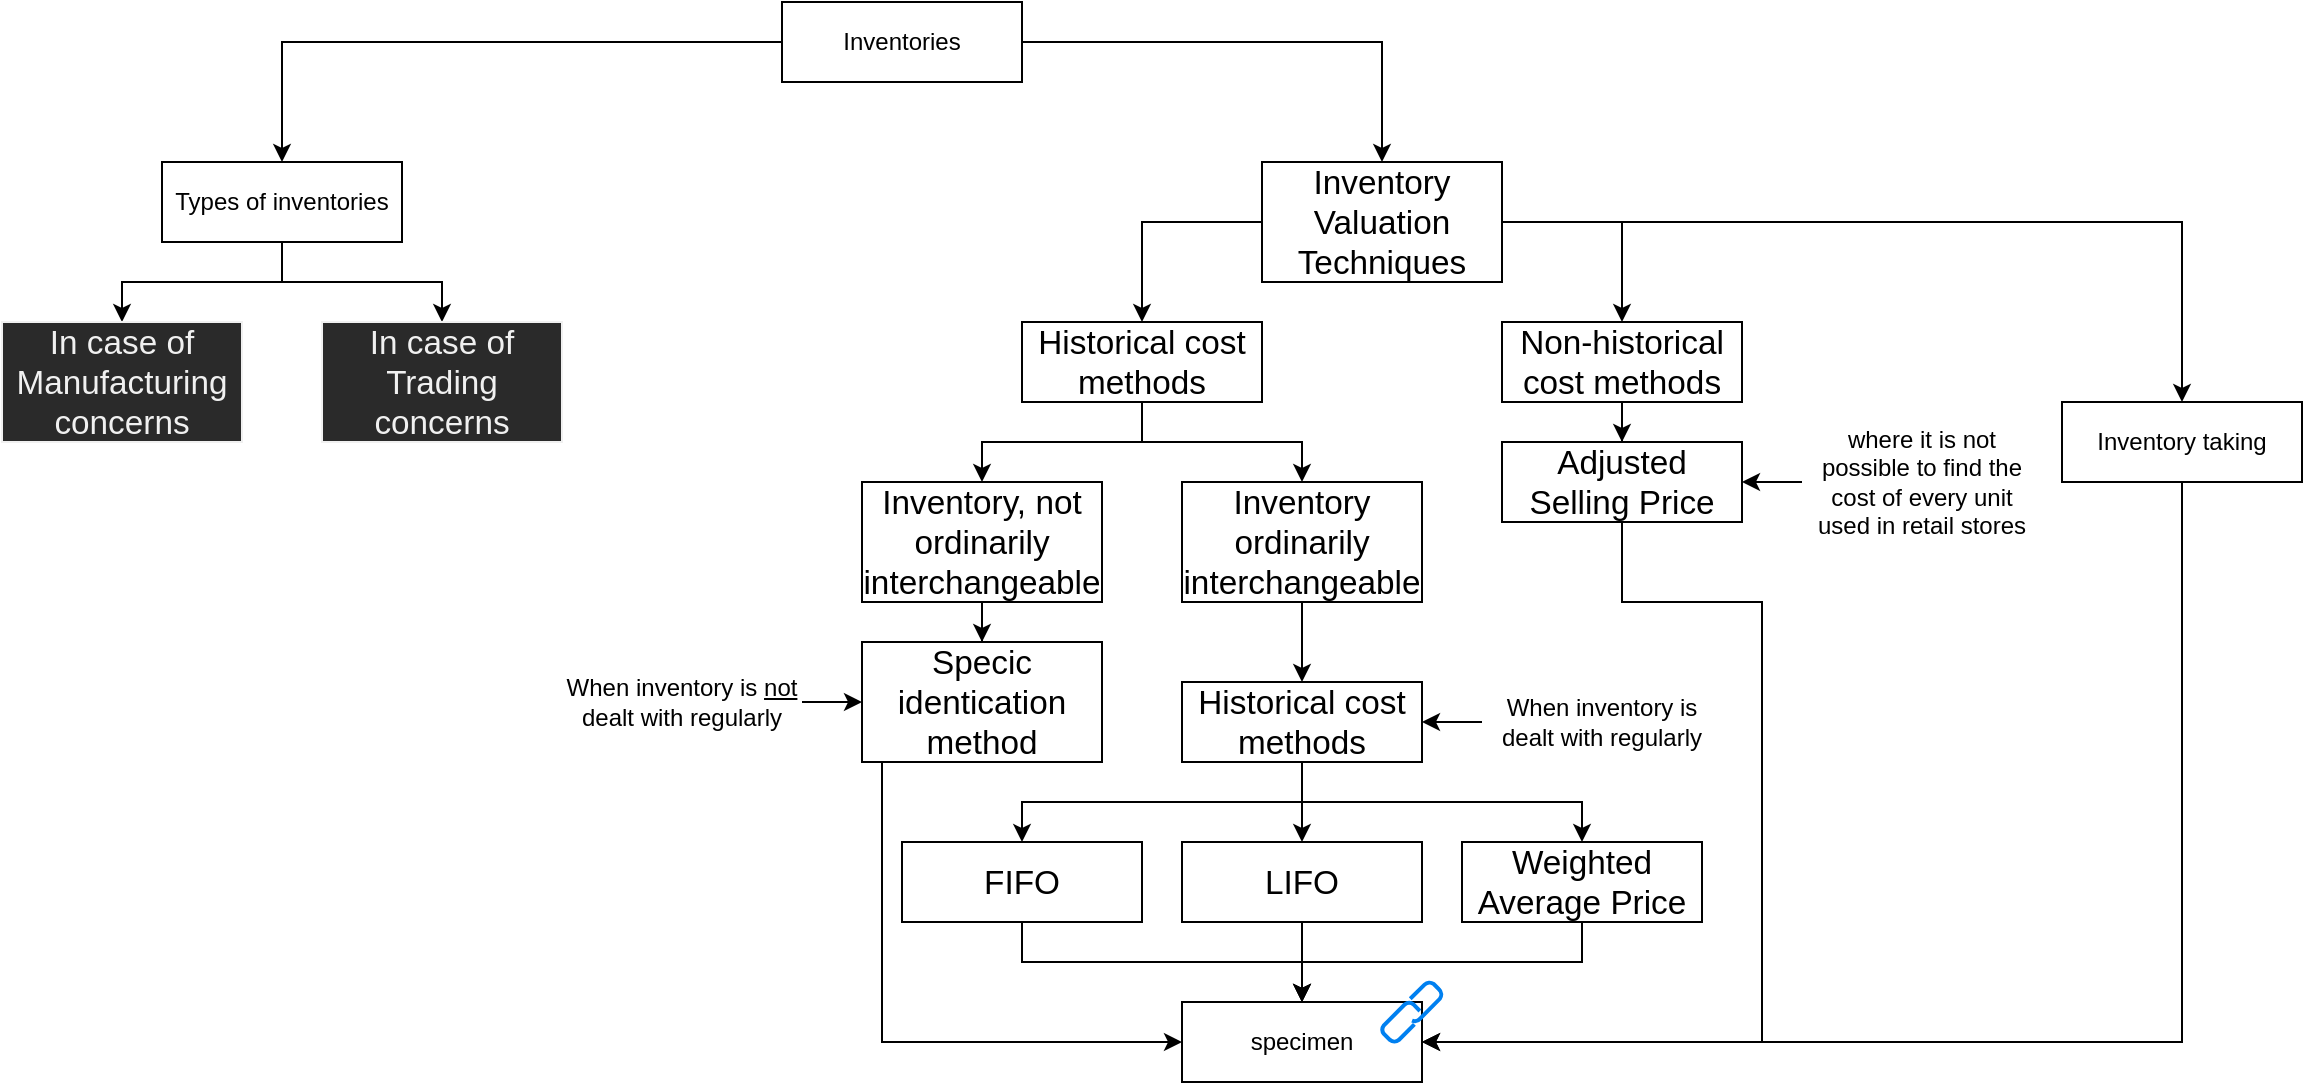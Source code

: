 <mxfile version="13.9.2" type="github">
  <diagram id="D81L5nea5nDwsRMMI9to" name="Page-1">
    <mxGraphModel dx="1108" dy="423" grid="1" gridSize="10" guides="1" tooltips="1" connect="1" arrows="1" fold="1" page="1" pageScale="1" pageWidth="850" pageHeight="1100" math="0" shadow="0">
      <root>
        <mxCell id="0" />
        <mxCell id="1" parent="0" />
        <mxCell id="q3a2ga-pM5mdqZ6wyope-1" style="edgeStyle=orthogonalEdgeStyle;rounded=0;orthogonalLoop=1;jettySize=auto;html=1;" parent="1" source="fXNb3t5X5u0wccVjVUCc-1" target="fXNb3t5X5u0wccVjVUCc-2" edge="1">
          <mxGeometry relative="1" as="geometry" />
        </mxCell>
        <mxCell id="q3a2ga-pM5mdqZ6wyope-2" style="edgeStyle=orthogonalEdgeStyle;rounded=0;orthogonalLoop=1;jettySize=auto;html=1;" parent="1" source="fXNb3t5X5u0wccVjVUCc-1" target="fXNb3t5X5u0wccVjVUCc-19" edge="1">
          <mxGeometry relative="1" as="geometry" />
        </mxCell>
        <mxCell id="fXNb3t5X5u0wccVjVUCc-1" value="Inventories" style="rounded=0;whiteSpace=wrap;html=1;" parent="1" vertex="1">
          <mxGeometry x="400" width="120" height="40" as="geometry" />
        </mxCell>
        <mxCell id="fXNb3t5X5u0wccVjVUCc-11" style="edgeStyle=orthogonalEdgeStyle;rounded=0;orthogonalLoop=1;jettySize=auto;html=1;" parent="1" source="fXNb3t5X5u0wccVjVUCc-2" target="fXNb3t5X5u0wccVjVUCc-9" edge="1">
          <mxGeometry relative="1" as="geometry" />
        </mxCell>
        <mxCell id="fXNb3t5X5u0wccVjVUCc-12" style="edgeStyle=orthogonalEdgeStyle;rounded=0;orthogonalLoop=1;jettySize=auto;html=1;" parent="1" source="fXNb3t5X5u0wccVjVUCc-2" target="fXNb3t5X5u0wccVjVUCc-8" edge="1">
          <mxGeometry relative="1" as="geometry" />
        </mxCell>
        <mxCell id="fXNb3t5X5u0wccVjVUCc-2" value="Types of inventories" style="rounded=0;whiteSpace=wrap;html=1;" parent="1" vertex="1">
          <mxGeometry x="90" y="80" width="120" height="40" as="geometry" />
        </mxCell>
        <mxCell id="fXNb3t5X5u0wccVjVUCc-3" value="&lt;span style=&quot;left: 363.448px ; top: 665.673px ; font-size: 13.333px ; font-family: sans-serif ; transform: scalex(0.985)&quot;&gt;Finished &lt;/span&gt;&lt;span style=&quot;left: 370.182px ; top: 679.007px ; font-size: 13.333px ; font-family: sans-serif ; transform: scalex(1.019)&quot;&gt;goods&lt;/span&gt;" style="rounded=0;whiteSpace=wrap;html=1;" parent="1" vertex="1" visible="0">
          <mxGeometry x="10" y="250" width="120" height="40" as="geometry" />
        </mxCell>
        <mxCell id="fXNb3t5X5u0wccVjVUCc-4" value="&lt;span style=&quot;left: 449.231px ; top: 665.887px ; font-size: 13.333px ; font-family: sans-serif ; transform: scalex(0.968)&quot;&gt;Stores and &lt;/span&gt;&lt;span style=&quot;left: 460.697px ; top: 679.221px ; font-size: 13.333px ; font-family: sans-serif ; transform: scalex(0.951)&quot;&gt;Spares&lt;/span&gt;" style="rounded=0;whiteSpace=wrap;html=1;" parent="1" vertex="1" visible="0">
          <mxGeometry x="150" y="250" width="120" height="40" as="geometry" />
        </mxCell>
        <mxCell id="fXNb3t5X5u0wccVjVUCc-5" value="&lt;span style=&quot;left: 276.248px ; top: 666.007px ; font-size: 13.333px ; font-family: sans-serif ; transform: scalex(1.035)&quot;&gt;Work-in-&lt;/span&gt;&lt;span style=&quot;left: 275.835px ; top: 679.34px ; font-size: 13.333px ; font-family: sans-serif ; transform: scalex(1.01)&quot;&gt;progress&lt;/span&gt;" style="rounded=0;whiteSpace=wrap;html=1;" parent="1" vertex="1" visible="0">
          <mxGeometry x="-130" y="250" width="120" height="40" as="geometry" />
        </mxCell>
        <mxCell id="fXNb3t5X5u0wccVjVUCc-6" value="&lt;span style=&quot;left: 550.831px ; top: 664.821px ; font-size: 13.333px ; font-family: sans-serif ; transform: scalex(0.979)&quot;&gt;Packing &lt;/span&gt;&lt;span style=&quot;left: 548.311px ; top: 678.154px ; font-size: 13.333px ; font-family: sans-serif ; transform: scalex(1.028)&quot;&gt; Material&lt;/span&gt;" style="rounded=0;whiteSpace=wrap;html=1;" parent="1" vertex="1" visible="0">
          <mxGeometry x="290" y="250" width="120" height="40" as="geometry" />
        </mxCell>
        <mxCell id="fXNb3t5X5u0wccVjVUCc-7" value="&lt;span style=&quot;left: 194.715px ; top: 665.873px ; font-size: 13.333px ; font-family: sans-serif ; transform: scalex(0.923)&quot;&gt;Raw &lt;/span&gt;&lt;span style=&quot;left: 179.568px ; top: 679.207px ; font-size: 13.333px ; font-family: sans-serif ; transform: scalex(1.029)&quot;&gt;Materials&lt;/span&gt;" style="rounded=0;whiteSpace=wrap;html=1;" parent="1" vertex="1" visible="0">
          <mxGeometry x="-270" y="250" width="120" height="40" as="geometry" />
        </mxCell>
        <mxCell id="fXNb3t5X5u0wccVjVUCc-13" style="edgeStyle=orthogonalEdgeStyle;rounded=0;orthogonalLoop=1;jettySize=auto;html=1;entryX=0.5;entryY=0;entryDx=0;entryDy=0;" parent="1" source="fXNb3t5X5u0wccVjVUCc-8" target="fXNb3t5X5u0wccVjVUCc-10" edge="1" visible="0">
          <mxGeometry relative="1" as="geometry" />
        </mxCell>
        <mxCell id="fXNb3t5X5u0wccVjVUCc-8" value="&lt;span style=&quot;left: 695.316px ; top: 568.084px ; font-size: 16.667px ; font-family: sans-serif ; transform: scalex(0.969)&quot;&gt;In case of Trading &lt;/span&gt;&lt;span style=&quot;left: 726.683px ; top: 584.75px ; font-size: 16.667px ; font-family: sans-serif ; transform: scalex(0.975)&quot;&gt;concerns&lt;/span&gt;" style="whiteSpace=wrap;html=1;align=center;treeFolding=1;treeMoving=1;newEdgeStyle={&quot;edgeStyle&quot;:&quot;elbowEdgeStyle&quot;,&quot;startArrow&quot;:&quot;none&quot;,&quot;endArrow&quot;:&quot;none&quot;};fontFamily=Helvetica;fontSize=12;fontColor=#f0f0f0;strokeColor=#f0f0f0;fillColor=#2a2a2a;" parent="1" vertex="1" collapsed="1">
          <mxGeometry x="170" y="160" width="120" height="60" as="geometry" />
        </mxCell>
        <mxCell id="DN9mmfMlcPS7LhK5njZN-2" style="edgeStyle=orthogonalEdgeStyle;rounded=0;orthogonalLoop=1;jettySize=auto;html=1;" edge="1" parent="1" source="fXNb3t5X5u0wccVjVUCc-9" target="fXNb3t5X5u0wccVjVUCc-3" visible="0">
          <mxGeometry relative="1" as="geometry" />
        </mxCell>
        <mxCell id="DN9mmfMlcPS7LhK5njZN-3" style="edgeStyle=orthogonalEdgeStyle;rounded=0;orthogonalLoop=1;jettySize=auto;html=1;" edge="1" parent="1" source="fXNb3t5X5u0wccVjVUCc-9" target="fXNb3t5X5u0wccVjVUCc-5" visible="0">
          <mxGeometry relative="1" as="geometry">
            <Array as="points">
              <mxPoint x="70" y="230" />
              <mxPoint x="-70" y="230" />
            </Array>
          </mxGeometry>
        </mxCell>
        <mxCell id="DN9mmfMlcPS7LhK5njZN-4" style="edgeStyle=orthogonalEdgeStyle;rounded=0;orthogonalLoop=1;jettySize=auto;html=1;" edge="1" parent="1" source="fXNb3t5X5u0wccVjVUCc-9" target="fXNb3t5X5u0wccVjVUCc-7" visible="0">
          <mxGeometry relative="1" as="geometry">
            <Array as="points">
              <mxPoint x="70" y="230" />
              <mxPoint x="-210" y="230" />
            </Array>
          </mxGeometry>
        </mxCell>
        <mxCell id="DN9mmfMlcPS7LhK5njZN-5" style="edgeStyle=orthogonalEdgeStyle;rounded=0;orthogonalLoop=1;jettySize=auto;html=1;" edge="1" parent="1" source="fXNb3t5X5u0wccVjVUCc-9" target="fXNb3t5X5u0wccVjVUCc-4" visible="0">
          <mxGeometry relative="1" as="geometry">
            <Array as="points">
              <mxPoint x="70" y="230" />
              <mxPoint x="210" y="230" />
            </Array>
          </mxGeometry>
        </mxCell>
        <mxCell id="DN9mmfMlcPS7LhK5njZN-6" style="edgeStyle=orthogonalEdgeStyle;rounded=0;orthogonalLoop=1;jettySize=auto;html=1;" edge="1" parent="1" source="fXNb3t5X5u0wccVjVUCc-9" target="fXNb3t5X5u0wccVjVUCc-6" visible="0">
          <mxGeometry relative="1" as="geometry">
            <Array as="points">
              <mxPoint x="70" y="230" />
              <mxPoint x="350" y="230" />
            </Array>
          </mxGeometry>
        </mxCell>
        <mxCell id="fXNb3t5X5u0wccVjVUCc-9" value="&lt;span style=&quot;left: 327.24px ; top: 558.162px ; font-size: 16.667px ; font-family: sans-serif ; transform: scalex(0.94)&quot;&gt;In case of &lt;/span&gt;&lt;span style=&quot;left: 306.274px ; top: 574.829px ; font-size: 16.667px ; font-family: sans-serif ; transform: scalex(1.038)&quot;&gt;Manufacturing &lt;/span&gt;&lt;span style=&quot;left: 328.657px ; top: 591.496px ; font-size: 16.667px ; font-family: sans-serif ; transform: scalex(0.975)&quot;&gt;concerns&lt;/span&gt;" style="whiteSpace=wrap;html=1;align=center;treeFolding=1;treeMoving=1;newEdgeStyle={&quot;edgeStyle&quot;:&quot;elbowEdgeStyle&quot;,&quot;startArrow&quot;:&quot;none&quot;,&quot;endArrow&quot;:&quot;none&quot;};fontFamily=Helvetica;fontSize=12;fontColor=#f0f0f0;strokeColor=#f0f0f0;fillColor=#2a2a2a;" parent="1" vertex="1" collapsed="1">
          <mxGeometry x="10" y="160" width="120" height="60" as="geometry" />
        </mxCell>
        <mxCell id="fXNb3t5X5u0wccVjVUCc-10" value="&lt;span style=&quot;left: 720.577px ; top: 665.581px ; font-size: 13.333px ; font-family: sans-serif ; transform: scalex(1.002)&quot;&gt;Traded goods&lt;/span&gt;" style="rounded=0;whiteSpace=wrap;html=1;" parent="1" vertex="1" visible="0">
          <mxGeometry x="170" y="240" width="120" height="40" as="geometry" />
        </mxCell>
        <mxCell id="fXNb3t5X5u0wccVjVUCc-31" style="edgeStyle=orthogonalEdgeStyle;rounded=0;orthogonalLoop=1;jettySize=auto;html=1;" parent="1" source="fXNb3t5X5u0wccVjVUCc-19" target="fXNb3t5X5u0wccVjVUCc-20" edge="1">
          <mxGeometry relative="1" as="geometry">
            <Array as="points">
              <mxPoint x="580" y="110" />
            </Array>
          </mxGeometry>
        </mxCell>
        <mxCell id="fXNb3t5X5u0wccVjVUCc-32" style="edgeStyle=orthogonalEdgeStyle;rounded=0;orthogonalLoop=1;jettySize=auto;html=1;" parent="1" source="fXNb3t5X5u0wccVjVUCc-19" target="fXNb3t5X5u0wccVjVUCc-21" edge="1">
          <mxGeometry relative="1" as="geometry">
            <Array as="points">
              <mxPoint x="820" y="110" />
            </Array>
          </mxGeometry>
        </mxCell>
        <mxCell id="q3a2ga-pM5mdqZ6wyope-4" style="edgeStyle=orthogonalEdgeStyle;rounded=0;orthogonalLoop=1;jettySize=auto;html=1;" parent="1" source="fXNb3t5X5u0wccVjVUCc-19" target="q3a2ga-pM5mdqZ6wyope-3" edge="1">
          <mxGeometry relative="1" as="geometry" />
        </mxCell>
        <mxCell id="fXNb3t5X5u0wccVjVUCc-19" value="&lt;span style=&quot;left: 500.99px ; top: 778.497px ; font-size: 16.667px ; font-family: sans-serif ; transform: scalex(1.026)&quot;&gt;Inventory Valuation &lt;/span&gt;&lt;span style=&quot;left: 532.44px ; top: 798.497px ; font-size: 16.667px ; font-family: sans-serif ; transform: scalex(0.992)&quot;&gt;Techniques&lt;/span&gt;" style="rounded=0;whiteSpace=wrap;html=1;" parent="1" vertex="1">
          <mxGeometry x="640" y="80" width="120" height="60" as="geometry" />
        </mxCell>
        <mxCell id="fXNb3t5X5u0wccVjVUCc-33" style="edgeStyle=orthogonalEdgeStyle;rounded=0;orthogonalLoop=1;jettySize=auto;html=1;" parent="1" source="fXNb3t5X5u0wccVjVUCc-20" target="fXNb3t5X5u0wccVjVUCc-23" edge="1">
          <mxGeometry relative="1" as="geometry" />
        </mxCell>
        <mxCell id="fXNb3t5X5u0wccVjVUCc-34" style="edgeStyle=orthogonalEdgeStyle;rounded=0;orthogonalLoop=1;jettySize=auto;html=1;" parent="1" source="fXNb3t5X5u0wccVjVUCc-20" target="fXNb3t5X5u0wccVjVUCc-24" edge="1">
          <mxGeometry relative="1" as="geometry" />
        </mxCell>
        <mxCell id="fXNb3t5X5u0wccVjVUCc-20" value="&lt;span style=&quot;left: 336.562px ; top: 874.826px ; font-size: 16.667px ; font-family: sans-serif ; transform: scalex(0.996)&quot;&gt;Historical cost &lt;/span&gt;&lt;span style=&quot;left: 355.895px ; top: 894.826px ; font-size: 16.667px ; font-family: sans-serif ; transform: scalex(1.034)&quot;&gt;methods&lt;/span&gt;" style="rounded=0;whiteSpace=wrap;html=1;" parent="1" vertex="1">
          <mxGeometry x="520" y="160" width="120" height="40" as="geometry" />
        </mxCell>
        <mxCell id="fXNb3t5X5u0wccVjVUCc-40" style="edgeStyle=orthogonalEdgeStyle;rounded=0;orthogonalLoop=1;jettySize=auto;html=1;" parent="1" source="fXNb3t5X5u0wccVjVUCc-21" target="fXNb3t5X5u0wccVjVUCc-22" edge="1">
          <mxGeometry relative="1" as="geometry" />
        </mxCell>
        <mxCell id="fXNb3t5X5u0wccVjVUCc-21" value="&lt;span style=&quot;left: 673.778px ; top: 874.826px ; font-size: 16.667px ; font-family: sans-serif ; transform: scalex(1.004)&quot;&gt;Non-historical cost &lt;/span&gt;&lt;span style=&quot;left: 710.328px ; top: 894.826px ; font-size: 16.667px ; font-family: sans-serif ; transform: scalex(1.034)&quot;&gt;methods&lt;/span&gt;" style="rounded=0;whiteSpace=wrap;html=1;" parent="1" vertex="1">
          <mxGeometry x="760" y="160" width="120" height="40" as="geometry" />
        </mxCell>
        <mxCell id="fXNb3t5X5u0wccVjVUCc-52" style="edgeStyle=orthogonalEdgeStyle;rounded=0;orthogonalLoop=1;jettySize=auto;html=1;" parent="1" source="fXNb3t5X5u0wccVjVUCc-22" target="fXNb3t5X5u0wccVjVUCc-48" edge="1">
          <mxGeometry relative="1" as="geometry">
            <Array as="points">
              <mxPoint x="820" y="300" />
              <mxPoint x="890" y="300" />
              <mxPoint x="890" y="520" />
            </Array>
          </mxGeometry>
        </mxCell>
        <mxCell id="fXNb3t5X5u0wccVjVUCc-22" value="&lt;span style=&quot;left: 681.212px ; top: 962.459px ; font-size: 16.667px ; font-family: sans-serif ; transform: scalex(1.012)&quot;&gt;Adjusted Selling &lt;/span&gt;&lt;span style=&quot;left: 723.795px ; top: 982.459px ; font-size: 16.667px ; font-family: sans-serif ; transform: scalex(0.96)&quot;&gt;Price&lt;/span&gt;" style="rounded=0;whiteSpace=wrap;html=1;" parent="1" vertex="1">
          <mxGeometry x="760" y="220" width="120" height="40" as="geometry" />
        </mxCell>
        <mxCell id="fXNb3t5X5u0wccVjVUCc-36" style="edgeStyle=orthogonalEdgeStyle;rounded=0;orthogonalLoop=1;jettySize=auto;html=1;" parent="1" source="fXNb3t5X5u0wccVjVUCc-23" target="fXNb3t5X5u0wccVjVUCc-26" edge="1">
          <mxGeometry relative="1" as="geometry" />
        </mxCell>
        <mxCell id="fXNb3t5X5u0wccVjVUCc-23" value="&lt;span style=&quot;left: 208.078px ; top: 950.643px ; font-size: 16.667px ; font-family: sans-serif ; transform: scalex(1.038)&quot;&gt;Inventory, &lt;/span&gt;&lt;span style=&quot;left: 195.028px ; top: 970.643px ; font-size: 16.667px ; font-family: sans-serif ; transform: scalex(1.055)&quot;&gt;not ordinarily &lt;/span&gt;&lt;span style=&quot;left: 185.095px ; top: 990.643px ; font-size: 16.667px ; font-family: sans-serif ; transform: scalex(1.032)&quot;&gt;interchangeable&lt;/span&gt;" style="rounded=0;whiteSpace=wrap;html=1;" parent="1" vertex="1">
          <mxGeometry x="440" y="240" width="120" height="60" as="geometry" />
        </mxCell>
        <mxCell id="fXNb3t5X5u0wccVjVUCc-35" style="edgeStyle=orthogonalEdgeStyle;rounded=0;orthogonalLoop=1;jettySize=auto;html=1;" parent="1" source="fXNb3t5X5u0wccVjVUCc-24" target="fXNb3t5X5u0wccVjVUCc-25" edge="1">
          <mxGeometry relative="1" as="geometry" />
        </mxCell>
        <mxCell id="fXNb3t5X5u0wccVjVUCc-24" value="&lt;span style=&quot;left: 496.762px ; top: 950.643px ; font-size: 16.667px ; font-family: sans-serif ; transform: scalex(1.039)&quot;&gt;Inventory &lt;/span&gt;&lt;span style=&quot;left: 496.378px ; top: 970.643px ; font-size: 16.667px ; font-family: sans-serif ; transform: scalex(1.06)&quot;&gt;ordinarily &lt;/span&gt;&lt;span style=&quot;left: 472.012px ; top: 990.643px ; font-size: 16.667px ; font-family: sans-serif ; transform: scalex(1.032)&quot;&gt;interchangeable&lt;/span&gt;" style="rounded=0;whiteSpace=wrap;html=1;" parent="1" vertex="1">
          <mxGeometry x="600" y="240" width="120" height="60" as="geometry" />
        </mxCell>
        <mxCell id="fXNb3t5X5u0wccVjVUCc-37" style="edgeStyle=orthogonalEdgeStyle;rounded=0;orthogonalLoop=1;jettySize=auto;html=1;entryX=0.5;entryY=0;entryDx=0;entryDy=0;" parent="1" source="fXNb3t5X5u0wccVjVUCc-25" target="fXNb3t5X5u0wccVjVUCc-27" edge="1">
          <mxGeometry relative="1" as="geometry" />
        </mxCell>
        <mxCell id="fXNb3t5X5u0wccVjVUCc-38" style="edgeStyle=orthogonalEdgeStyle;rounded=0;orthogonalLoop=1;jettySize=auto;html=1;" parent="1" source="fXNb3t5X5u0wccVjVUCc-25" target="fXNb3t5X5u0wccVjVUCc-29" edge="1">
          <mxGeometry relative="1" as="geometry">
            <Array as="points">
              <mxPoint x="660" y="400" />
              <mxPoint x="800" y="400" />
            </Array>
          </mxGeometry>
        </mxCell>
        <mxCell id="fXNb3t5X5u0wccVjVUCc-39" style="edgeStyle=orthogonalEdgeStyle;rounded=0;orthogonalLoop=1;jettySize=auto;html=1;" parent="1" source="fXNb3t5X5u0wccVjVUCc-25" target="fXNb3t5X5u0wccVjVUCc-28" edge="1">
          <mxGeometry relative="1" as="geometry">
            <Array as="points">
              <mxPoint x="660" y="400" />
              <mxPoint x="520" y="400" />
            </Array>
          </mxGeometry>
        </mxCell>
        <mxCell id="fXNb3t5X5u0wccVjVUCc-25" value="&lt;span style=&quot;left: 480.661px ; top: 1038.05px ; font-size: 16.667px ; font-family: sans-serif ; transform: scalex(0.996)&quot;&gt;Historical cost &lt;/span&gt;&lt;span style=&quot;left: 499.994px ; top: 1058.05px ; font-size: 16.667px ; font-family: sans-serif ; transform: scalex(1.034)&quot;&gt;methods&lt;/span&gt;" style="rounded=0;whiteSpace=wrap;html=1;" parent="1" vertex="1">
          <mxGeometry x="600" y="340" width="120" height="40" as="geometry" />
        </mxCell>
        <mxCell id="fXNb3t5X5u0wccVjVUCc-53" style="edgeStyle=orthogonalEdgeStyle;rounded=0;orthogonalLoop=1;jettySize=auto;html=1;entryX=0;entryY=0.5;entryDx=0;entryDy=0;" parent="1" source="fXNb3t5X5u0wccVjVUCc-26" target="fXNb3t5X5u0wccVjVUCc-48" edge="1">
          <mxGeometry relative="1" as="geometry">
            <Array as="points">
              <mxPoint x="450" y="520" />
            </Array>
          </mxGeometry>
        </mxCell>
        <mxCell id="fXNb3t5X5u0wccVjVUCc-26" value="&lt;span style=&quot;left: 217.394px ; top: 1029.78px ; font-size: 16.667px ; font-family: sans-serif ; transform: scalex(1.022)&quot;&gt;Specic &lt;/span&gt;&lt;span style=&quot;left: 196.127px ; top: 1048.11px ; font-size: 16.667px ; font-family: sans-serif ; transform: scalex(1.105)&quot;&gt;identication &lt;/span&gt;&lt;span style=&quot;left: 216.694px ; top: 1066.45px ; font-size: 16.667px ; font-family: sans-serif ; transform: scalex(1.059)&quot;&gt;method&lt;/span&gt;" style="rounded=0;whiteSpace=wrap;html=1;" parent="1" vertex="1">
          <mxGeometry x="440" y="320" width="120" height="60" as="geometry" />
        </mxCell>
        <mxCell id="fXNb3t5X5u0wccVjVUCc-50" style="edgeStyle=orthogonalEdgeStyle;rounded=0;orthogonalLoop=1;jettySize=auto;html=1;entryX=0.5;entryY=0;entryDx=0;entryDy=0;" parent="1" source="fXNb3t5X5u0wccVjVUCc-27" target="fXNb3t5X5u0wccVjVUCc-48" edge="1">
          <mxGeometry relative="1" as="geometry" />
        </mxCell>
        <mxCell id="fXNb3t5X5u0wccVjVUCc-27" value="&lt;span style=&quot;left: 515.094px ; top: 1126.05px ; font-size: 16.667px ; font-family: sans-serif ; transform: scalex(0.927)&quot;&gt;LIFO&lt;/span&gt;" style="rounded=0;whiteSpace=wrap;html=1;" parent="1" vertex="1">
          <mxGeometry x="600" y="420" width="120" height="40" as="geometry" />
        </mxCell>
        <mxCell id="fXNb3t5X5u0wccVjVUCc-51" style="edgeStyle=orthogonalEdgeStyle;rounded=0;orthogonalLoop=1;jettySize=auto;html=1;" parent="1" source="fXNb3t5X5u0wccVjVUCc-28" target="fXNb3t5X5u0wccVjVUCc-48" edge="1">
          <mxGeometry relative="1" as="geometry">
            <Array as="points">
              <mxPoint x="520" y="480" />
              <mxPoint x="660" y="480" />
            </Array>
          </mxGeometry>
        </mxCell>
        <mxCell id="fXNb3t5X5u0wccVjVUCc-28" value="&lt;span style=&quot;left: 371.677px ; top: 1126.05px ; font-size: 16.667px ; font-family: sans-serif ; transform: scalex(0.911)&quot;&gt;FIFO&lt;/span&gt;" style="rounded=0;whiteSpace=wrap;html=1;" parent="1" vertex="1">
          <mxGeometry x="460" y="420" width="120" height="40" as="geometry" />
        </mxCell>
        <mxCell id="fXNb3t5X5u0wccVjVUCc-49" style="edgeStyle=orthogonalEdgeStyle;rounded=0;orthogonalLoop=1;jettySize=auto;html=1;" parent="1" source="fXNb3t5X5u0wccVjVUCc-29" target="fXNb3t5X5u0wccVjVUCc-48" edge="1">
          <mxGeometry relative="1" as="geometry">
            <Array as="points">
              <mxPoint x="800" y="480" />
              <mxPoint x="660" y="480" />
            </Array>
          </mxGeometry>
        </mxCell>
        <mxCell id="fXNb3t5X5u0wccVjVUCc-29" value="&lt;span style=&quot;left: 643.544px ; top: 1114.23px ; font-size: 16.667px ; font-family: sans-serif ; transform: scalex(1.011)&quot;&gt;Weighted &lt;/span&gt;&lt;span style=&quot;left: 628.744px ; top: 1132.56px ; font-size: 16.667px ; font-family: sans-serif ; transform: scalex(0.976)&quot;&gt;Average Price&lt;/span&gt;" style="rounded=0;whiteSpace=wrap;html=1;" parent="1" vertex="1">
          <mxGeometry x="740" y="420" width="120" height="40" as="geometry" />
        </mxCell>
        <mxCell id="fXNb3t5X5u0wccVjVUCc-42" style="edgeStyle=orthogonalEdgeStyle;rounded=0;orthogonalLoop=1;jettySize=auto;html=1;" parent="1" source="fXNb3t5X5u0wccVjVUCc-41" target="fXNb3t5X5u0wccVjVUCc-26" edge="1">
          <mxGeometry relative="1" as="geometry" />
        </mxCell>
        <mxCell id="fXNb3t5X5u0wccVjVUCc-41" value="When inventory is &lt;u&gt;not&lt;/u&gt; dealt with regularly" style="text;html=1;strokeColor=none;fillColor=none;align=center;verticalAlign=middle;whiteSpace=wrap;rounded=0;" parent="1" vertex="1">
          <mxGeometry x="290" y="330" width="120" height="40" as="geometry" />
        </mxCell>
        <mxCell id="fXNb3t5X5u0wccVjVUCc-44" style="edgeStyle=orthogonalEdgeStyle;rounded=0;orthogonalLoop=1;jettySize=auto;html=1;entryX=1;entryY=0.5;entryDx=0;entryDy=0;" parent="1" source="fXNb3t5X5u0wccVjVUCc-43" target="fXNb3t5X5u0wccVjVUCc-25" edge="1">
          <mxGeometry relative="1" as="geometry" />
        </mxCell>
        <mxCell id="fXNb3t5X5u0wccVjVUCc-43" value="When inventory is dealt with regularly" style="text;html=1;strokeColor=none;fillColor=none;align=center;verticalAlign=middle;whiteSpace=wrap;rounded=0;" parent="1" vertex="1">
          <mxGeometry x="750" y="340" width="120" height="40" as="geometry" />
        </mxCell>
        <mxCell id="fXNb3t5X5u0wccVjVUCc-47" style="edgeStyle=orthogonalEdgeStyle;rounded=0;orthogonalLoop=1;jettySize=auto;html=1;entryX=1;entryY=0.5;entryDx=0;entryDy=0;" parent="1" source="fXNb3t5X5u0wccVjVUCc-45" target="fXNb3t5X5u0wccVjVUCc-22" edge="1">
          <mxGeometry relative="1" as="geometry" />
        </mxCell>
        <mxCell id="fXNb3t5X5u0wccVjVUCc-45" value="where it is not possible to find the cost of every unit used in retail stores" style="text;html=1;strokeColor=none;fillColor=none;align=center;verticalAlign=middle;whiteSpace=wrap;rounded=0;" parent="1" vertex="1">
          <mxGeometry x="910" y="210" width="120" height="60" as="geometry" />
        </mxCell>
        <UserObject label="specimen" link="https://docs.google.com/document/d/e/2PACX-1vTQMt6DlJ3p1T-aSsVVIobK3zuhfDCURej429WGpyBXxflDYE27YR-ji-QDXFBocc_-oQz83GWFRnOx/pub" id="fXNb3t5X5u0wccVjVUCc-48">
          <mxCell style="rounded=0;whiteSpace=wrap;html=1;" parent="1" vertex="1">
            <mxGeometry x="600" y="500" width="120" height="40" as="geometry" />
          </mxCell>
        </UserObject>
        <mxCell id="JxrgR3-8iPg2-GATv3tE-1" value="" style="html=1;verticalLabelPosition=bottom;align=center;labelBackgroundColor=#ffffff;verticalAlign=top;strokeWidth=2;strokeColor=#0080F0;shadow=0;dashed=0;shape=mxgraph.ios7.icons.link;" parent="1" vertex="1">
          <mxGeometry x="700" y="490" width="30" height="30" as="geometry" />
        </mxCell>
        <mxCell id="q3a2ga-pM5mdqZ6wyope-5" style="edgeStyle=orthogonalEdgeStyle;rounded=0;orthogonalLoop=1;jettySize=auto;html=1;entryX=1;entryY=0.5;entryDx=0;entryDy=0;" parent="1" source="q3a2ga-pM5mdqZ6wyope-3" target="fXNb3t5X5u0wccVjVUCc-48" edge="1">
          <mxGeometry relative="1" as="geometry">
            <Array as="points">
              <mxPoint x="1100" y="520" />
            </Array>
          </mxGeometry>
        </mxCell>
        <mxCell id="q3a2ga-pM5mdqZ6wyope-3" value="Inventory taking" style="rounded=0;whiteSpace=wrap;html=1;" parent="1" vertex="1">
          <mxGeometry x="1040" y="200" width="120" height="40" as="geometry" />
        </mxCell>
      </root>
    </mxGraphModel>
  </diagram>
</mxfile>
